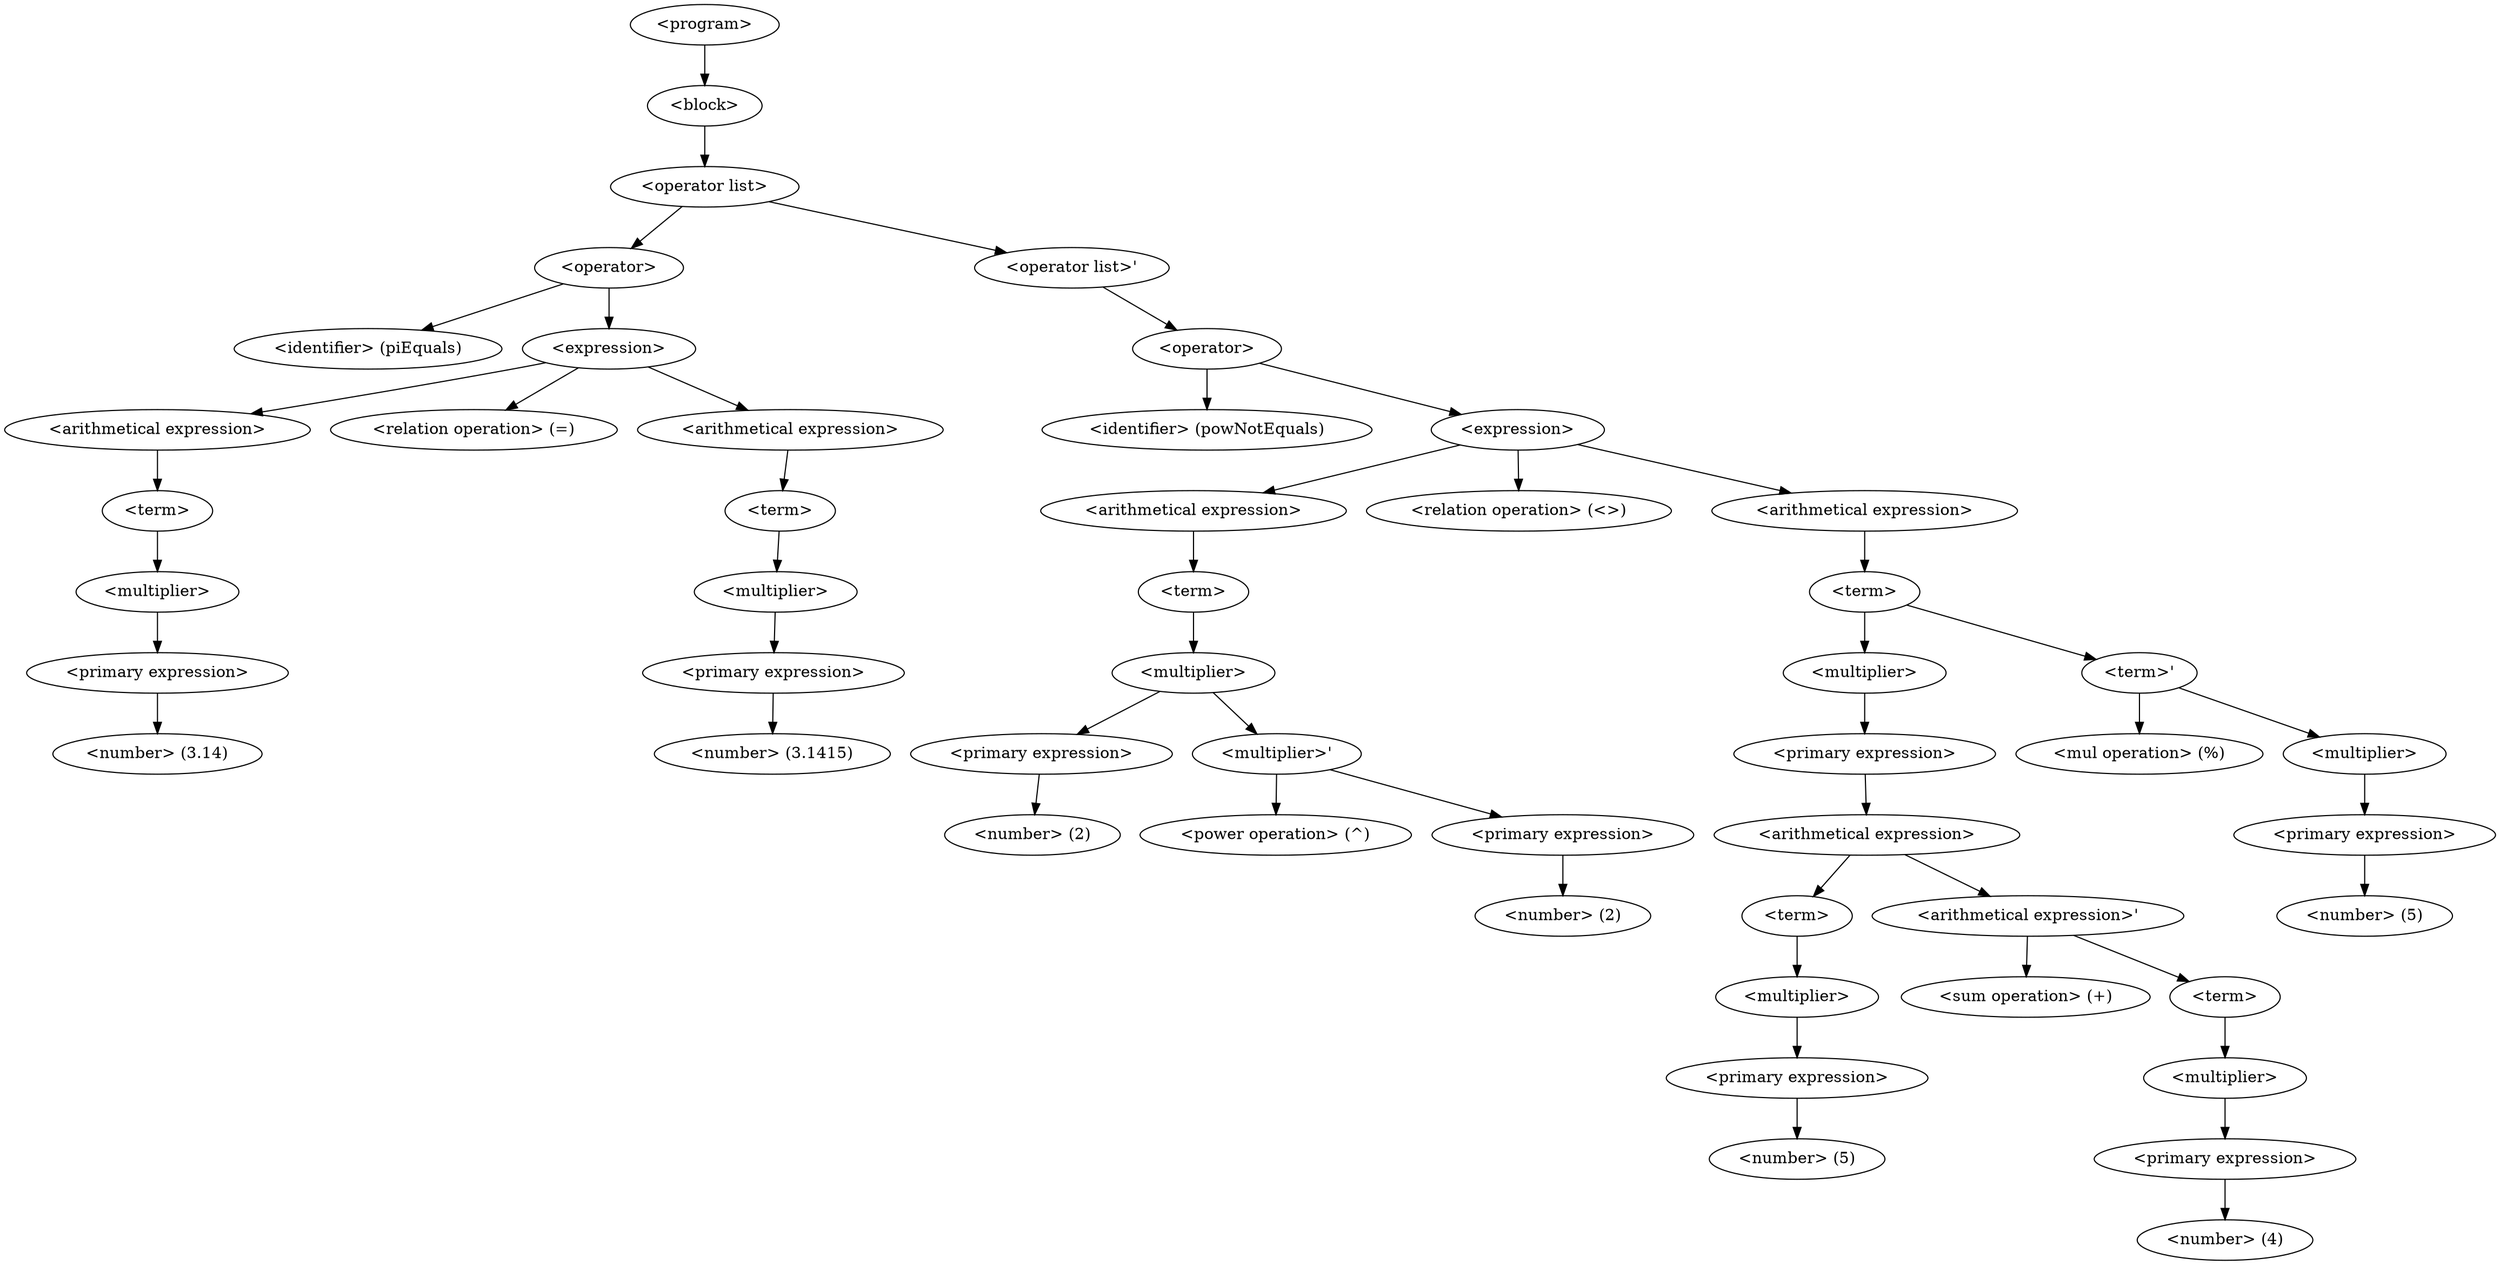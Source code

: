 digraph AST {
"0x140000a6038" [label="<program>"];
"0x140000a6038" -> "0x140000a6030";
"0x140000a6030" [label="<block>"];
"0x140000a6030" -> "0x1400009c0b0";
"0x1400009c0b0" [label="<operator list>"];
"0x1400009c0b0" -> "0x1400009c0a0";
"0x1400009c0a0" [label="<operator>"];
"0x1400009c0a0" -> "0x1400009c020";
"0x1400009c020" [label="<identifier> (piEquals)"];
"0x1400009c0a0" -> "0x140000c4078";
"0x140000c4078" [label="<expression>"];
"0x140000c4078" -> "0x140000c4030";
"0x140000c4030" [label="<arithmetical expression>"];
"0x140000c4030" -> "0x1400009c050";
"0x1400009c050" [label="<term>"];
"0x1400009c050" -> "0x1400009c040";
"0x1400009c040" [label="<multiplier>"];
"0x1400009c040" -> "0x140000c4018";
"0x140000c4018" [label="<primary expression>"];
"0x140000c4018" -> "0x1400009c030";
"0x1400009c030" [label="<number> (3.14)"];
"0x140000c4078" -> "0x1400009c060";
"0x1400009c060" [label="<relation operation> (=)"];
"0x140000c4078" -> "0x140000c4060";
"0x140000c4060" [label="<arithmetical expression>"];
"0x140000c4060" -> "0x1400009c090";
"0x1400009c090" [label="<term>"];
"0x1400009c090" -> "0x1400009c080";
"0x1400009c080" [label="<multiplier>"];
"0x1400009c080" -> "0x140000c4048";
"0x140000c4048" [label="<primary expression>"];
"0x140000c4048" -> "0x1400009c070";
"0x1400009c070" [label="<number> (3.1415)"];
"0x1400009c0b0" -> "0x1400009c1f0";
"0x1400009c1f0" [label="<operator list>'"];
"0x1400009c1f0" -> "0x1400009c1e0";
"0x1400009c1e0" [label="<operator>"];
"0x1400009c1e0" -> "0x1400009c0c0";
"0x1400009c0c0" [label="<identifier> (powNotEquals)"];
"0x1400009c1e0" -> "0x140000c41b0";
"0x140000c41b0" [label="<expression>"];
"0x140000c41b0" -> "0x140000c40d8";
"0x140000c40d8" [label="<arithmetical expression>"];
"0x140000c40d8" -> "0x1400009c100";
"0x1400009c100" [label="<term>"];
"0x1400009c100" -> "0x1400009c0e0";
"0x1400009c0e0" [label="<multiplier>"];
"0x1400009c0e0" -> "0x140000c4090";
"0x140000c4090" [label="<primary expression>"];
"0x140000c4090" -> "0x1400009c0d0";
"0x1400009c0d0" [label="<number> (2)"];
"0x1400009c0e0" -> "0x140000c40a8";
"0x140000c40a8" [label="<multiplier>'"];
"0x140000c40a8" -> "0x100cb46e0";
"0x100cb46e0" [label="<power operation> (^)"];
"0x140000c40a8" -> "0x140000c40c0";
"0x140000c40c0" [label="<primary expression>"];
"0x140000c40c0" -> "0x1400009c0f0";
"0x1400009c0f0" [label="<number> (2)"];
"0x140000c41b0" -> "0x1400009c110";
"0x1400009c110" [label="<relation operation> (<>)"];
"0x140000c41b0" -> "0x140000c4198";
"0x140000c4198" [label="<arithmetical expression>"];
"0x140000c4198" -> "0x1400009c1a0";
"0x1400009c1a0" [label="<term>"];
"0x1400009c1a0" -> "0x1400009c190";
"0x1400009c190" [label="<multiplier>"];
"0x1400009c190" -> "0x140000c40f0";
"0x140000c40f0" [label="<primary expression>"];
"0x140000c40f0" -> "0x140000c4120";
"0x140000c4120" [label="<arithmetical expression>"];
"0x140000c4120" -> "0x1400009c140";
"0x1400009c140" [label="<term>"];
"0x1400009c140" -> "0x1400009c130";
"0x1400009c130" [label="<multiplier>"];
"0x1400009c130" -> "0x140000c4108";
"0x140000c4108" [label="<primary expression>"];
"0x140000c4108" -> "0x1400009c120";
"0x1400009c120" [label="<number> (5)"];
"0x140000c4120" -> "0x140000c4138";
"0x140000c4138" [label="<arithmetical expression>'"];
"0x140000c4138" -> "0x1400009c150";
"0x1400009c150" [label="<sum operation> (+)"];
"0x140000c4138" -> "0x1400009c180";
"0x1400009c180" [label="<term>"];
"0x1400009c180" -> "0x1400009c170";
"0x1400009c170" [label="<multiplier>"];
"0x1400009c170" -> "0x140000c4150";
"0x140000c4150" [label="<primary expression>"];
"0x140000c4150" -> "0x1400009c160";
"0x1400009c160" [label="<number> (4)"];
"0x1400009c1a0" -> "0x140000c4168";
"0x140000c4168" [label="<term>'"];
"0x140000c4168" -> "0x1400009c1b0";
"0x1400009c1b0" [label="<mul operation> (%)"];
"0x140000c4168" -> "0x1400009c1d0";
"0x1400009c1d0" [label="<multiplier>"];
"0x1400009c1d0" -> "0x140000c4180";
"0x140000c4180" [label="<primary expression>"];
"0x140000c4180" -> "0x1400009c1c0";
"0x1400009c1c0" [label="<number> (5)"];
}
